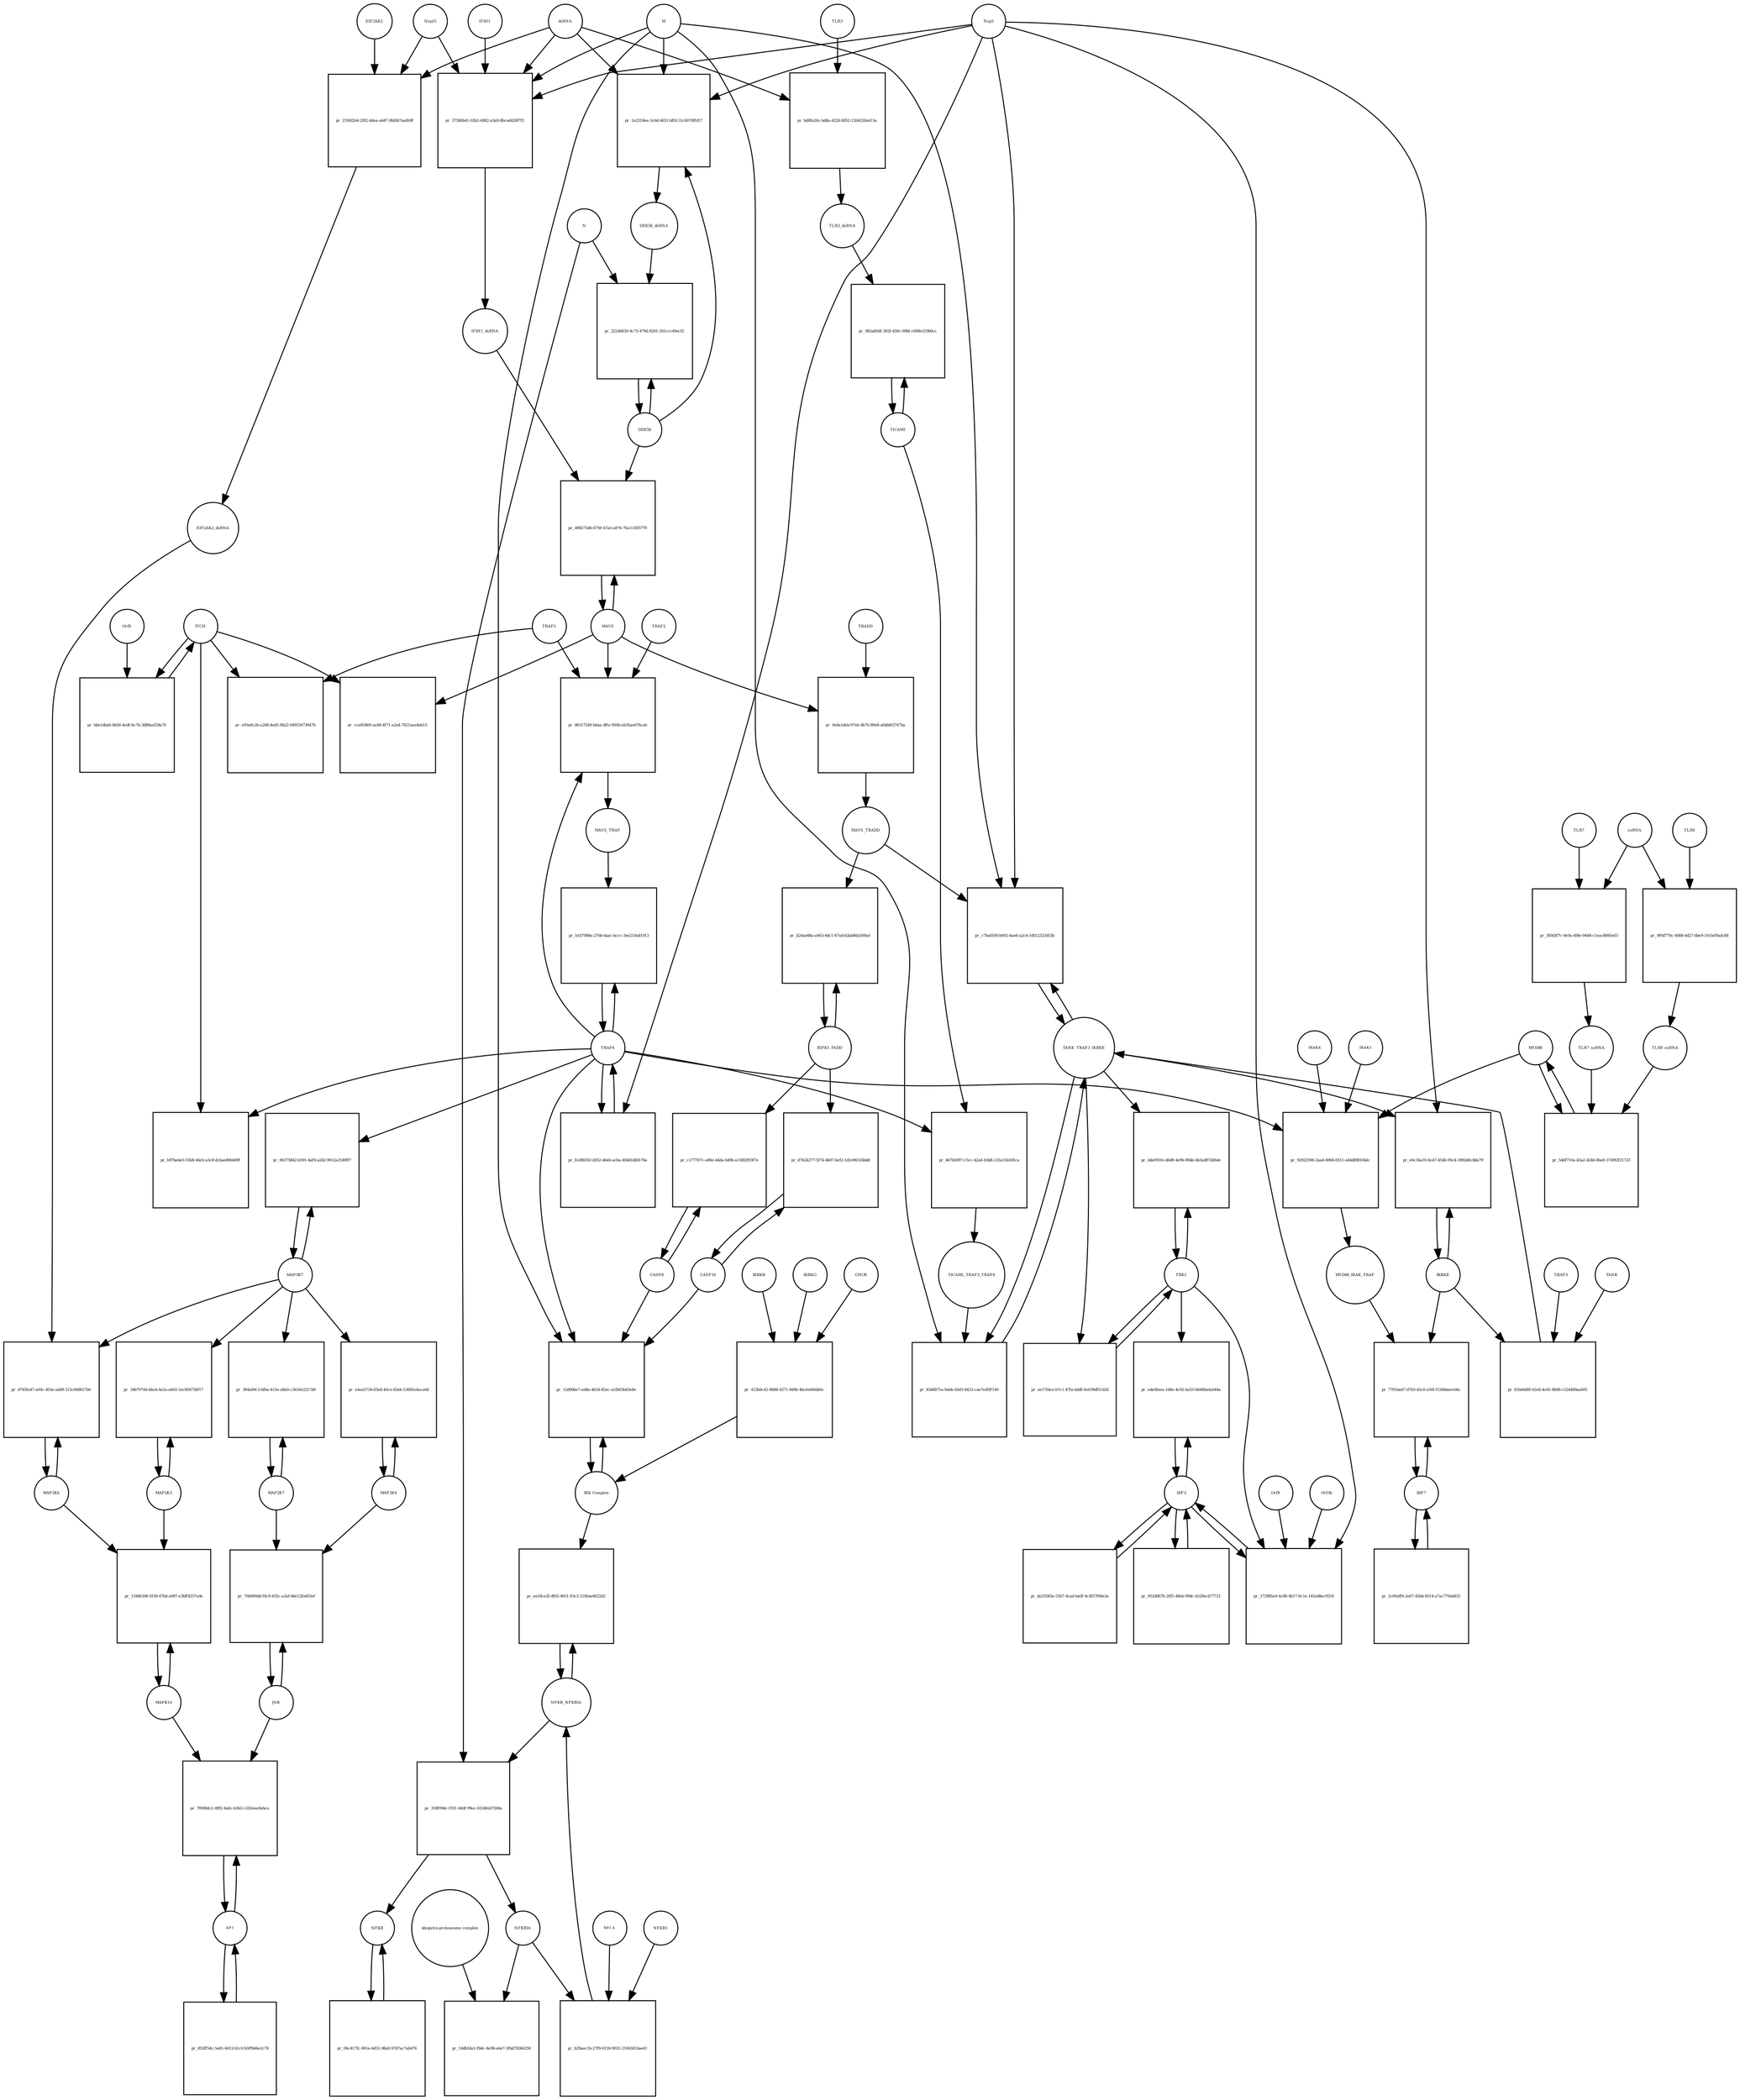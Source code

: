 strict digraph  {
dsRNA [annotation="", bipartite=0, cls="nucleic acid feature", fontsize=4, label=dsRNA, shape=circle];
"pr_1e2318ee-3c6d-4631-bffd-31c6070ffd17" [annotation="", bipartite=1, cls=process, fontsize=4, label="pr_1e2318ee-3c6d-4631-bffd-31c6070ffd17", shape=square];
DDX58_dsRNA [annotation="", bipartite=0, cls=complex, fontsize=4, label=DDX58_dsRNA, shape=circle];
M [annotation=urn_miriam_ncbiprotein_1796318601, bipartite=0, cls=macromolecule, fontsize=4, label=M, shape=circle];
Nsp3 [annotation=urn_miriam_ncbiprotein_1802476807, bipartite=0, cls=macromolecule, fontsize=4, label=Nsp3, shape=circle];
DDX58 [annotation=urn_miriam_hgnc_19102, bipartite=0, cls=macromolecule, fontsize=4, label=DDX58, shape=circle];
"pr_37380b41-03b2-4982-a3a9-8bcad428f7f2" [annotation="", bipartite=1, cls=process, fontsize=4, label="pr_37380b41-03b2-4982-a3a9-8bcad428f7f2", shape=square];
IFIH1_dsRNA [annotation="", bipartite=0, cls=complex, fontsize=4, label=IFIH1_dsRNA, shape=circle];
Nsp15 [annotation=urn_miriam_ncbiprotein_1802476818, bipartite=0, cls=macromolecule, fontsize=4, label=Nsp15, shape=circle];
IFIH1 [annotation=urn_miriam_hgnc_18873, bipartite=0, cls=macromolecule, fontsize=4, label=IFIH1, shape=circle];
"pr_22246630-4c73-479d-8241-201ccc49ecf2" [annotation="", bipartite=1, cls=process, fontsize=4, label="pr_22246630-4c73-479d-8241-201ccc49ecf2", shape=square];
N [annotation=urn_miriam_ncbiprotein_1798174255, bipartite=0, cls=macromolecule, fontsize=4, label=N, shape=circle];
MAVS [annotation=urn_miriam_hgnc_29233, bipartite=0, cls="macromolecule multimer", fontsize=4, label=MAVS, shape=circle];
"pr_498273d6-6759-47a5-a874-7fac135f5770" [annotation="", bipartite=1, cls=process, fontsize=4, label="pr_498273d6-6759-47a5-a874-7fac135f5770", shape=square];
NFKB [annotation="", bipartite=0, cls=complex, fontsize=4, label=NFKB, shape=circle];
"pr_06c417fc-901e-4d51-98a0-97d7ac7ab476" [annotation="", bipartite=1, cls=process, fontsize=4, label="pr_06c417fc-901e-4d51-98a0-97d7ac7ab476", shape=square];
NFKBIA [annotation=urn_miriam_hgnc_7797, bipartite=0, cls=macromolecule, fontsize=4, label=NFKBIA, shape=circle];
"pr_14db54a1-fb6c-4e98-a6e7-3fbd78266259" [annotation="", bipartite=1, cls=process, fontsize=4, label="pr_14db54a1-fb6c-4e98-a6e7-3fbd78266259", shape=square];
"ubiquitin-proteasome complex" [annotation="", bipartite=0, cls=complex, fontsize=4, label="ubiquitin-proteasome complex", shape=circle];
IRF3 [annotation=urn_miriam_hgnc_6118, bipartite=0, cls="macromolecule multimer", fontsize=4, label=IRF3, shape=circle];
"pr_ede0faea-1d6e-4c92-ba53-b6480ada044a" [annotation="", bipartite=1, cls=process, fontsize=4, label="pr_ede0faea-1d6e-4c92-ba53-b6480ada044a", shape=square];
TBK1 [annotation="", bipartite=0, cls=macromolecule, fontsize=4, label=TBK1, shape=circle];
"pr_de33583e-55b7-4cad-ba0f-4c4f57f68e2a" [annotation="", bipartite=1, cls=process, fontsize=4, label="pr_de33583e-55b7-4cad-ba0f-4c4f57f68e2a", shape=square];
"pr_172985e9-6c88-4b17-8c1e-145a48ec9554" [annotation="", bipartite=1, cls=process, fontsize=4, label="pr_172985e9-6c88-4b17-8c1e-145a48ec9554", shape=square];
Orf3b [annotation=urn_miriam_uniprot_P59633, bipartite=0, cls=macromolecule, fontsize=4, label=Orf3b, shape=circle];
Orf8 [annotation=urn_miriam_ncbiprotein_1796318604, bipartite=0, cls=macromolecule, fontsize=4, label=Orf8, shape=circle];
IRF7 [annotation=urn_miriam_hgnc_6122, bipartite=0, cls="macromolecule multimer", fontsize=4, label=IRF7, shape=circle];
"pr_7791bed7-d763-45c0-a56f-f126bbeecb6c" [annotation="", bipartite=1, cls=process, fontsize=4, label="pr_7791bed7-d763-45c0-a56f-f126bbeecb6c", shape=square];
IKBKE [annotation=urn_miriam_hgnc_14552, bipartite=0, cls=macromolecule, fontsize=4, label=IKBKE, shape=circle];
MYD88_IRAK_TRAF [annotation="", bipartite=0, cls=complex, fontsize=4, label=MYD88_IRAK_TRAF, shape=circle];
"pr_952d0b7b-26f5-48eb-99dc-b528ecb77721" [annotation="", bipartite=1, cls=process, fontsize=4, label="pr_952d0b7b-26f5-48eb-99dc-b528ecb77721", shape=square];
"pr_2c00aff6-2e07-45bb-8514-a7ac779eb831" [annotation="", bipartite=1, cls=process, fontsize=4, label="pr_2c00aff6-2e07-45bb-8514-a7ac779eb831", shape=square];
TRAF6 [annotation=urn_miriam_hgnc_12036, bipartite=0, cls=macromolecule, fontsize=4, label=TRAF6, shape=circle];
"pr_b1d7989a-276b-4aac-bccc-3ee210a81913" [annotation="", bipartite=1, cls=process, fontsize=4, label="pr_b1d7989a-276b-4aac-bccc-3ee210a81913", shape=square];
MAVS_TRAF [annotation="", bipartite=0, cls=complex, fontsize=4, label=MAVS_TRAF, shape=circle];
"pr_cce85469-ae48-4f71-a2a4-7621aea4eb15" [annotation="", bipartite=1, cls=process, fontsize=4, label="pr_cce85469-ae48-4f71-a2a4-7621aea4eb15", shape=square];
ITCH [annotation="", bipartite=0, cls=macromolecule, fontsize=4, label=ITCH, shape=circle];
TRAF5 [annotation=urn_miriam_hgnc_12035, bipartite=0, cls=macromolecule, fontsize=4, label=TRAF5, shape=circle];
"pr_e93a9c2b-a248-4ed5-8b22-04953673947b" [annotation="", bipartite=1, cls=process, fontsize=4, label="pr_e93a9c2b-a248-4ed5-8b22-04953673947b", shape=square];
"pr_b97bede5-55b8-46e5-a3c8-dcbae80b409f" [annotation="", bipartite=1, cls=process, fontsize=4, label="pr_b97bede5-55b8-46e5-a3c8-dcbae80b409f", shape=square];
TICAM1 [annotation=urn_miriam_hgnc_18348, bipartite=0, cls=macromolecule, fontsize=4, label=TICAM1, shape=circle];
"pr_982a85df-392f-459c-99bf-c698e319b9cc" [annotation="", bipartite=1, cls=process, fontsize=4, label="pr_982a85df-392f-459c-99bf-c698e319b9cc", shape=square];
TLR3_dsRNA [annotation="", bipartite=0, cls=complex, fontsize=4, label=TLR3_dsRNA, shape=circle];
TLR3 [annotation=urn_miriam_hgnc_11849, bipartite=0, cls="macromolecule multimer", fontsize=4, label=TLR3, shape=circle];
"pr_bd8fa26c-bd8a-4220-8052-1264250a415e" [annotation="", bipartite=1, cls=process, fontsize=4, label="pr_bd8fa26c-bd8a-4220-8052-1264250a415e", shape=square];
"pr_467b5097-c5cc-42a4-b5b8-c25a15b505ca" [annotation="", bipartite=1, cls=process, fontsize=4, label="pr_467b5097-c5cc-42a4-b5b8-c25a15b505ca", shape=square];
TICAM1_TRAF3_TRAF6 [annotation="", bipartite=0, cls=complex, fontsize=4, label=TICAM1_TRAF3_TRAF6, shape=circle];
TANK_TRAF3_IKBKE [annotation="", bipartite=0, cls=complex, fontsize=4, label=TANK_TRAF3_IKBKE, shape=circle];
"pr_83d8871a-9abb-45d3-8423-cae7ed5ff149" [annotation="", bipartite=1, cls=process, fontsize=4, label="pr_83d8871a-9abb-45d3-8423-cae7ed5ff149", shape=square];
"pr_dde091fe-d6d9-4e96-984b-4b3ad97d26de" [annotation="", bipartite=1, cls=process, fontsize=4, label="pr_dde091fe-d6d9-4e96-984b-4b3ad97d26de", shape=square];
"pr_e6c34a35-6cd7-454b-95c4-3992d6c8da79" [annotation="", bipartite=1, cls=process, fontsize=4, label="pr_e6c34a35-6cd7-454b-95c4-3992d6c8da79", shape=square];
MYD88 [annotation="", bipartite=0, cls=macromolecule, fontsize=4, label=MYD88, shape=circle];
"pr_92922596-2aad-4966-8311-a44df88104dc" [annotation="", bipartite=1, cls=process, fontsize=4, label="pr_92922596-2aad-4966-8311-a44df88104dc", shape=square];
IRAK1 [annotation=urn_miriam_hgnc_6112, bipartite=0, cls=macromolecule, fontsize=4, label=IRAK1, shape=circle];
IRAK4 [annotation=urn_miriam_hgnc_17967, bipartite=0, cls=macromolecule, fontsize=4, label=IRAK4, shape=circle];
TLR7 [annotation=urn_miriam_hgnc_15631, bipartite=0, cls=macromolecule, fontsize=4, label=TLR7, shape=circle];
"pr_5f0d3f7c-9e9a-49fe-9448-c1eac8085e03" [annotation="", bipartite=1, cls=process, fontsize=4, label="pr_5f0d3f7c-9e9a-49fe-9448-c1eac8085e03", shape=square];
TLR7_ssRNA [annotation="", bipartite=0, cls=complex, fontsize=4, label=TLR7_ssRNA, shape=circle];
ssRNA [annotation="", bipartite=0, cls="nucleic acid feature", fontsize=4, label=ssRNA, shape=circle];
TLR8 [annotation=urn_miriam_hgnc_15632, bipartite=0, cls=macromolecule, fontsize=4, label=TLR8, shape=circle];
"pr_9f0d770c-4088-4d27-8be9-1fe3ef9adc88" [annotation="", bipartite=1, cls=process, fontsize=4, label="pr_9f0d770c-4088-4d27-8be9-1fe3ef9adc88", shape=square];
TLR8_ssRNA [annotation="", bipartite=0, cls=complex, fontsize=4, label=TLR8_ssRNA, shape=circle];
"pr_54df710a-43a2-4246-8ba9-3749f2f21723" [annotation="", bipartite=1, cls=process, fontsize=4, label="pr_54df710a-43a2-4246-8ba9-3749f2f21723", shape=square];
MAP3K7 [annotation="", bipartite=0, cls=macromolecule, fontsize=4, label=MAP3K7, shape=circle];
"pr_06375842-b591-4af9-a242-9912a2549ff7" [annotation="", bipartite=1, cls=process, fontsize=4, label="pr_06375842-b591-4af9-a242-9912a2549ff7", shape=square];
TRAF2 [annotation=urn_miriam_hgnc_12032, bipartite=0, cls=macromolecule, fontsize=4, label=TRAF2, shape=circle];
"pr_86317549-b6aa-4ffa-950b-eb35ae676ca6" [annotation="", bipartite=1, cls=process, fontsize=4, label="pr_86317549-b6aa-4ffa-950b-eb35ae676ca6", shape=square];
"pr_bbe1dba6-bb56-4edf-bc7b-3d88aef28a76" [annotation="", bipartite=1, cls=process, fontsize=4, label="pr_bbe1dba6-bb56-4edf-bc7b-3d88aef28a76", shape=square];
Orf9 [annotation=urn_miriam_uniprot_P59636, bipartite=0, cls=macromolecule, fontsize=4, label=Orf9, shape=circle];
"pr_0e4a1deb-97eb-4b76-89e8-afddd03747ba" [annotation="", bipartite=1, cls=process, fontsize=4, label="pr_0e4a1deb-97eb-4b76-89e8-afddd03747ba", shape=square];
MAVS_TRADD [annotation="", bipartite=0, cls=complex, fontsize=4, label=MAVS_TRADD, shape=circle];
TRADD [annotation=urn_miriam_hgnc_12030, bipartite=0, cls=macromolecule, fontsize=4, label=TRADD, shape=circle];
"pr_fe286592-d352-46eb-acba-404d1dfd176a" [annotation="", bipartite=1, cls=process, fontsize=4, label="pr_fe286592-d352-46eb-acba-404d1dfd176a", shape=square];
AP1 [annotation="", bipartite=0, cls=complex, fontsize=4, label=AP1, shape=circle];
"pr_7f608dc2-49f2-4a6c-b3b2-c242eea9ebca" [annotation="", bipartite=1, cls=process, fontsize=4, label="pr_7f608dc2-49f2-4a6c-b3b2-c242eea9ebca", shape=square];
MAPK14 [annotation="", bipartite=0, cls=macromolecule, fontsize=4, label=MAPK14, shape=circle];
JNK [annotation="", bipartite=0, cls=complex, fontsize=4, label=JNK, shape=circle];
"pr_76b990dd-f4c9-435c-a3af-b6e12fa603ef" [annotation="", bipartite=1, cls=process, fontsize=4, label="pr_76b990dd-f4c9-435c-a3af-b6e12fa603ef", shape=square];
MAP2K7 [annotation="", bipartite=0, cls=macromolecule, fontsize=4, label=MAP2K7, shape=circle];
MAP2K4 [annotation="", bipartite=0, cls=macromolecule, fontsize=4, label=MAP2K4, shape=circle];
"pr_e4ea5734-65e8-40ce-83eb-53681e4aca0d" [annotation="", bipartite=1, cls=process, fontsize=4, label="pr_e4ea5734-65e8-40ce-83eb-53681e4aca0d", shape=square];
"pr_394a69c3-bfba-415e-a8e0-c3616e2217d0" [annotation="", bipartite=1, cls=process, fontsize=4, label="pr_394a69c3-bfba-415e-a8e0-c3616e2217d0", shape=square];
MAP2K3 [annotation="", bipartite=0, cls=macromolecule, fontsize=4, label=MAP2K3, shape=circle];
"pr_34b79744-bbcb-4e2a-ab02-2ec856736f17" [annotation="", bipartite=1, cls=process, fontsize=4, label="pr_34b79744-bbcb-4e2a-ab02-2ec856736f17", shape=square];
MAP2K6 [annotation="", bipartite=0, cls=macromolecule, fontsize=4, label=MAP2K6, shape=circle];
"pr_d745fa47-a69c-403e-add9-515c668017b0" [annotation="", bipartite=1, cls=process, fontsize=4, label="pr_d745fa47-a69c-403e-add9-515c668017b0", shape=square];
EIF2AK2_dsRNA [annotation="", bipartite=0, cls=complex, fontsize=4, label=EIF2AK2_dsRNA, shape=circle];
"pr_219fd264-2f82-4dea-a647-9bfdb7aa6b9f" [annotation="", bipartite=1, cls=process, fontsize=4, label="pr_219fd264-2f82-4dea-a647-9bfdb7aa6b9f", shape=square];
EIF2AK2 [annotation=urn_miriam_hgnc_9437, bipartite=0, cls=macromolecule, fontsize=4, label=EIF2AK2, shape=circle];
RIPK1_FADD [annotation="", bipartite=0, cls=complex, fontsize=4, label=RIPK1_FADD, shape=circle];
"pr_b24ae68a-a063-4dc1-87ad-b3ab80a509ad" [annotation="", bipartite=1, cls=process, fontsize=4, label="pr_b24ae68a-a063-4dc1-87ad-b3ab80a509ad", shape=square];
CASP8 [annotation="", bipartite=0, cls=macromolecule, fontsize=4, label=CASP8, shape=circle];
"pr_c177767c-a80e-44da-b49b-a15f82f93f7e" [annotation="", bipartite=1, cls=process, fontsize=4, label="pr_c177767c-a80e-44da-b49b-a15f82f93f7e", shape=square];
CASP10 [annotation="", bipartite=0, cls=macromolecule, fontsize=4, label=CASP10, shape=circle];
"pr_d7624277-5f74-4b07-bcf2-1d1e96324bd8" [annotation="", bipartite=1, cls=process, fontsize=4, label="pr_d7624277-5f74-4b07-bcf2-1d1e96324bd8", shape=square];
NFKB_NFKBIA [annotation="", bipartite=0, cls=complex, fontsize=4, label=NFKB_NFKBIA, shape=circle];
"pr_ea18ce2f-df63-4651-93c3-2180ae8022d2" [annotation="", bipartite=1, cls=process, fontsize=4, label="pr_ea18ce2f-df63-4651-93c3-2180ae8022d2", shape=square];
"IKK Complex" [annotation="", bipartite=0, cls=complex, fontsize=4, label="IKK Complex", shape=circle];
"pr_358f09dc-f351-44df-99ec-6234feb7268a" [annotation="", bipartite=1, cls=process, fontsize=4, label="pr_358f09dc-f351-44df-99ec-6234feb7268a", shape=square];
"pr_855ff54c-5e81-4412-b1c0-b5ffb66e2c74" [annotation="", bipartite=1, cls=process, fontsize=4, label="pr_855ff54c-5e81-4412-b1c0-b5ffb66e2c74", shape=square];
"pr_12d90be7-ed8a-4634-82ec-a1fb03b43e8e" [annotation="", bipartite=1, cls=process, fontsize=4, label="pr_12d90be7-ed8a-4634-82ec-a1fb03b43e8e", shape=square];
"pr_b29aec1b-27f9-4159-9031-21063453ae61" [annotation="", bipartite=1, cls=process, fontsize=4, label="pr_b29aec1b-27f9-4159-9031-21063453ae61", shape=square];
RELA [annotation="", bipartite=0, cls=macromolecule, fontsize=4, label=RELA, shape=circle];
NFKB1 [annotation="", bipartite=0, cls=macromolecule, fontsize=4, label=NFKB1, shape=circle];
IKBKG [annotation="", bipartite=0, cls=macromolecule, fontsize=4, label=IKBKG, shape=circle];
"pr_413b9c42-8888-4271-9d9b-4bcfed40db0c" [annotation="", bipartite=1, cls=process, fontsize=4, label="pr_413b9c42-8888-4271-9d9b-4bcfed40db0c", shape=square];
CHUK [annotation="", bipartite=0, cls=macromolecule, fontsize=4, label=CHUK, shape=circle];
IKBKB [annotation="", bipartite=0, cls=macromolecule, fontsize=4, label=IKBKB, shape=circle];
"pr_c7ba05f8-b092-4ae8-a2c4-1d012323d53b" [annotation="", bipartite=1, cls=process, fontsize=4, label="pr_c7ba05f8-b092-4ae8-a2c4-1d012323d53b", shape=square];
"pr_ae17fdce-b7c1-47fa-bddf-6e639df51d2d" [annotation="", bipartite=1, cls=process, fontsize=4, label="pr_ae17fdce-b7c1-47fa-bddf-6e639df51d2d", shape=square];
"pr_118d6306-81f8-47bd-a987-e3bff4257ede" [annotation="", bipartite=1, cls=process, fontsize=4, label="pr_118d6306-81f8-47bd-a987-e3bff4257ede", shape=square];
TRAF3 [annotation="", bipartite=0, cls=macromolecule, fontsize=4, label=TRAF3, shape=circle];
"pr_81b64d8f-62e8-4c65-8b98-c524480aa605" [annotation="", bipartite=1, cls=process, fontsize=4, label="pr_81b64d8f-62e8-4c65-8b98-c524480aa605", shape=square];
TANK [annotation="", bipartite=0, cls=macromolecule, fontsize=4, label=TANK, shape=circle];
dsRNA -> "pr_1e2318ee-3c6d-4631-bffd-31c6070ffd17"  [annotation="", interaction_type=consumption];
dsRNA -> "pr_37380b41-03b2-4982-a3a9-8bcad428f7f2"  [annotation="", interaction_type=consumption];
dsRNA -> "pr_bd8fa26c-bd8a-4220-8052-1264250a415e"  [annotation="", interaction_type=consumption];
dsRNA -> "pr_219fd264-2f82-4dea-a647-9bfdb7aa6b9f"  [annotation="", interaction_type=consumption];
"pr_1e2318ee-3c6d-4631-bffd-31c6070ffd17" -> DDX58_dsRNA  [annotation="", interaction_type=production];
DDX58_dsRNA -> "pr_22246630-4c73-479d-8241-201ccc49ecf2"  [annotation="urn_miriam_pubmed_25581309|urn_miriam_pubmed_28148787|urn_miriam_taxonomy_694009", interaction_type=catalysis];
M -> "pr_1e2318ee-3c6d-4631-bffd-31c6070ffd17"  [annotation="urn_miriam_pubmed_20303872|urn_miriam_pubmed_19380580|urn_miriam_pubmed_31226023|urn_miriam_taxonomy_694009", interaction_type=inhibition];
M -> "pr_37380b41-03b2-4982-a3a9-8bcad428f7f2"  [annotation="urn_miriam_pubmed_28484023|urn_miriam_pubmed_19380580|urn_miriam_pubmed_31226023|urn_miriam_taxonomy_694009", interaction_type=inhibition];
M -> "pr_83d8871a-9abb-45d3-8423-cae7ed5ff149"  [annotation="urn_miriam_pubmed_19380580|urn_miriam_pubmed_19366914|urn_miriam_taxonomy_694009", interaction_type=inhibition];
M -> "pr_12d90be7-ed8a-4634-82ec-a1fb03b43e8e"  [annotation="urn_miriam_pubmed_19366914|urn_miriam_pubmed_20303872|urn_miriam_pubmed_17705188|urn_miriam_pubmed_694009", interaction_type=inhibition];
M -> "pr_c7ba05f8-b092-4ae8-a2c4-1d012323d53b"  [annotation="urn_miriam_pubmed_19366914|urn_miriam_pubmed_27164085|urn_miriam_pubmed_19380580|urn_miriam_taxonomy_694009", interaction_type=inhibition];
Nsp3 -> "pr_1e2318ee-3c6d-4631-bffd-31c6070ffd17"  [annotation="urn_miriam_pubmed_20303872|urn_miriam_pubmed_19380580|urn_miriam_pubmed_31226023|urn_miriam_taxonomy_694009", interaction_type=inhibition];
Nsp3 -> "pr_37380b41-03b2-4982-a3a9-8bcad428f7f2"  [annotation="urn_miriam_pubmed_28484023|urn_miriam_pubmed_19380580|urn_miriam_pubmed_31226023|urn_miriam_taxonomy_694009", interaction_type=inhibition];
Nsp3 -> "pr_172985e9-6c88-4b17-8c1e-145a48ec9554"  [annotation="urn_miriam_pubmed_17761676|urn_miriam_pubmed_31226023|urn_miriam_taxonomy_694009", interaction_type=inhibition];
Nsp3 -> "pr_e6c34a35-6cd7-454b-95c4-3992d6c8da79"  [annotation="urn_miriam_pubmed_20303872|urn_miriam_pubmed_31226023|urn_miriam_taxonomy_694009", interaction_type=inhibition];
Nsp3 -> "pr_fe286592-d352-46eb-acba-404d1dfd176a"  [annotation="urn_miriam_pubmed_27164085|urn_miriam_taxonomy_694009", interaction_type=catalysis];
Nsp3 -> "pr_c7ba05f8-b092-4ae8-a2c4-1d012323d53b"  [annotation="urn_miriam_pubmed_19366914|urn_miriam_pubmed_27164085|urn_miriam_pubmed_19380580|urn_miriam_taxonomy_694009", interaction_type=inhibition];
DDX58 -> "pr_1e2318ee-3c6d-4631-bffd-31c6070ffd17"  [annotation="", interaction_type=consumption];
DDX58 -> "pr_22246630-4c73-479d-8241-201ccc49ecf2"  [annotation="", interaction_type=consumption];
DDX58 -> "pr_498273d6-6759-47a5-a874-7fac135f5770"  [annotation=urn_miriam_pubmed_25581309, interaction_type=catalysis];
"pr_37380b41-03b2-4982-a3a9-8bcad428f7f2" -> IFIH1_dsRNA  [annotation="", interaction_type=production];
IFIH1_dsRNA -> "pr_498273d6-6759-47a5-a874-7fac135f5770"  [annotation=urn_miriam_pubmed_25581309, interaction_type=catalysis];
Nsp15 -> "pr_37380b41-03b2-4982-a3a9-8bcad428f7f2"  [annotation="urn_miriam_pubmed_28484023|urn_miriam_pubmed_19380580|urn_miriam_pubmed_31226023|urn_miriam_taxonomy_694009", interaction_type=inhibition];
Nsp15 -> "pr_219fd264-2f82-4dea-a647-9bfdb7aa6b9f"  [annotation="urn_miriam_pubmed_28484023|urn_miriam_pubmed_19366914|urn_miriam_taxonomy_694009", interaction_type=inhibition];
IFIH1 -> "pr_37380b41-03b2-4982-a3a9-8bcad428f7f2"  [annotation="", interaction_type=consumption];
"pr_22246630-4c73-479d-8241-201ccc49ecf2" -> DDX58  [annotation="", interaction_type=production];
N -> "pr_22246630-4c73-479d-8241-201ccc49ecf2"  [annotation="urn_miriam_pubmed_25581309|urn_miriam_pubmed_28148787|urn_miriam_taxonomy_694009", interaction_type=inhibition];
N -> "pr_358f09dc-f351-44df-99ec-6234feb7268a"  [annotation="urn_miriam_pubmed_16143815|urn_miriam_taxonomy_694009", interaction_type=stimulation];
MAVS -> "pr_498273d6-6759-47a5-a874-7fac135f5770"  [annotation="", interaction_type=consumption];
MAVS -> "pr_cce85469-ae48-4f71-a2a4-7621aea4eb15"  [annotation="", interaction_type=consumption];
MAVS -> "pr_86317549-b6aa-4ffa-950b-eb35ae676ca6"  [annotation="", interaction_type=consumption];
MAVS -> "pr_0e4a1deb-97eb-4b76-89e8-afddd03747ba"  [annotation="", interaction_type=consumption];
"pr_498273d6-6759-47a5-a874-7fac135f5770" -> MAVS  [annotation="", interaction_type=production];
NFKB -> "pr_06c417fc-901e-4d51-98a0-97d7ac7ab476"  [annotation="", interaction_type=consumption];
"pr_06c417fc-901e-4d51-98a0-97d7ac7ab476" -> NFKB  [annotation="", interaction_type=production];
NFKBIA -> "pr_14db54a1-fb6c-4e98-a6e7-3fbd78266259"  [annotation="", interaction_type=consumption];
NFKBIA -> "pr_b29aec1b-27f9-4159-9031-21063453ae61"  [annotation="", interaction_type=consumption];
"ubiquitin-proteasome complex" -> "pr_14db54a1-fb6c-4e98-a6e7-3fbd78266259"  [annotation=urn_miriam_pubmed_20303872, interaction_type=catalysis];
IRF3 -> "pr_ede0faea-1d6e-4c92-ba53-b6480ada044a"  [annotation="", interaction_type=consumption];
IRF3 -> "pr_de33583e-55b7-4cad-ba0f-4c4f57f68e2a"  [annotation="", interaction_type=consumption];
IRF3 -> "pr_172985e9-6c88-4b17-8c1e-145a48ec9554"  [annotation="", interaction_type=consumption];
IRF3 -> "pr_952d0b7b-26f5-48eb-99dc-b528ecb77721"  [annotation="", interaction_type=consumption];
"pr_ede0faea-1d6e-4c92-ba53-b6480ada044a" -> IRF3  [annotation="", interaction_type=production];
TBK1 -> "pr_ede0faea-1d6e-4c92-ba53-b6480ada044a"  [annotation=urn_miriam_pubmed_25581309, interaction_type=catalysis];
TBK1 -> "pr_172985e9-6c88-4b17-8c1e-145a48ec9554"  [annotation="urn_miriam_pubmed_17761676|urn_miriam_pubmed_31226023|urn_miriam_taxonomy_694009", interaction_type=catalysis];
TBK1 -> "pr_dde091fe-d6d9-4e96-984b-4b3ad97d26de"  [annotation="", interaction_type=consumption];
TBK1 -> "pr_ae17fdce-b7c1-47fa-bddf-6e639df51d2d"  [annotation="", interaction_type=consumption];
"pr_de33583e-55b7-4cad-ba0f-4c4f57f68e2a" -> IRF3  [annotation="", interaction_type=production];
"pr_172985e9-6c88-4b17-8c1e-145a48ec9554" -> IRF3  [annotation="", interaction_type=production];
Orf3b -> "pr_172985e9-6c88-4b17-8c1e-145a48ec9554"  [annotation="urn_miriam_pubmed_17761676|urn_miriam_pubmed_31226023|urn_miriam_taxonomy_694009", interaction_type=inhibition];
Orf8 -> "pr_172985e9-6c88-4b17-8c1e-145a48ec9554"  [annotation="urn_miriam_pubmed_17761676|urn_miriam_pubmed_31226023|urn_miriam_taxonomy_694009", interaction_type=inhibition];
IRF7 -> "pr_7791bed7-d763-45c0-a56f-f126bbeecb6c"  [annotation="", interaction_type=consumption];
IRF7 -> "pr_2c00aff6-2e07-45bb-8514-a7ac779eb831"  [annotation="", interaction_type=consumption];
"pr_7791bed7-d763-45c0-a56f-f126bbeecb6c" -> IRF7  [annotation="", interaction_type=production];
IKBKE -> "pr_7791bed7-d763-45c0-a56f-f126bbeecb6c"  [annotation=urn_miriam_pubmed_20303872, interaction_type=catalysis];
IKBKE -> "pr_e6c34a35-6cd7-454b-95c4-3992d6c8da79"  [annotation="", interaction_type=consumption];
IKBKE -> "pr_81b64d8f-62e8-4c65-8b98-c524480aa605"  [annotation="", interaction_type=consumption];
MYD88_IRAK_TRAF -> "pr_7791bed7-d763-45c0-a56f-f126bbeecb6c"  [annotation=urn_miriam_pubmed_20303872, interaction_type=catalysis];
"pr_952d0b7b-26f5-48eb-99dc-b528ecb77721" -> IRF3  [annotation="", interaction_type=production];
"pr_2c00aff6-2e07-45bb-8514-a7ac779eb831" -> IRF7  [annotation="", interaction_type=production];
TRAF6 -> "pr_b1d7989a-276b-4aac-bccc-3ee210a81913"  [annotation="", interaction_type=consumption];
TRAF6 -> "pr_b97bede5-55b8-46e5-a3c8-dcbae80b409f"  [annotation="", interaction_type=consumption];
TRAF6 -> "pr_467b5097-c5cc-42a4-b5b8-c25a15b505ca"  [annotation="", interaction_type=consumption];
TRAF6 -> "pr_92922596-2aad-4966-8311-a44df88104dc"  [annotation="", interaction_type=consumption];
TRAF6 -> "pr_06375842-b591-4af9-a242-9912a2549ff7"  [annotation=urn_miriam_pubmed_19366914, interaction_type=stimulation];
TRAF6 -> "pr_86317549-b6aa-4ffa-950b-eb35ae676ca6"  [annotation="", interaction_type=consumption];
TRAF6 -> "pr_fe286592-d352-46eb-acba-404d1dfd176a"  [annotation="", interaction_type=consumption];
TRAF6 -> "pr_12d90be7-ed8a-4634-82ec-a1fb03b43e8e"  [annotation="urn_miriam_pubmed_19366914|urn_miriam_pubmed_20303872|urn_miriam_pubmed_17705188|urn_miriam_pubmed_694009", interaction_type=stimulation];
"pr_b1d7989a-276b-4aac-bccc-3ee210a81913" -> TRAF6  [annotation="", interaction_type=production];
MAVS_TRAF -> "pr_b1d7989a-276b-4aac-bccc-3ee210a81913"  [annotation=urn_miriam_pubmed_19366914, interaction_type=catalysis];
ITCH -> "pr_cce85469-ae48-4f71-a2a4-7621aea4eb15"  [annotation=urn_miriam_pubmed_25135833, interaction_type=catalysis];
ITCH -> "pr_e93a9c2b-a248-4ed5-8b22-04953673947b"  [annotation=urn_miriam_pubmed_25135833, interaction_type=catalysis];
ITCH -> "pr_b97bede5-55b8-46e5-a3c8-dcbae80b409f"  [annotation=urn_miriam_pubmed_25135833, interaction_type=catalysis];
ITCH -> "pr_bbe1dba6-bb56-4edf-bc7b-3d88aef28a76"  [annotation="", interaction_type=consumption];
TRAF5 -> "pr_e93a9c2b-a248-4ed5-8b22-04953673947b"  [annotation="", interaction_type=consumption];
TRAF5 -> "pr_86317549-b6aa-4ffa-950b-eb35ae676ca6"  [annotation="", interaction_type=consumption];
TICAM1 -> "pr_982a85df-392f-459c-99bf-c698e319b9cc"  [annotation="", interaction_type=consumption];
TICAM1 -> "pr_467b5097-c5cc-42a4-b5b8-c25a15b505ca"  [annotation="", interaction_type=consumption];
"pr_982a85df-392f-459c-99bf-c698e319b9cc" -> TICAM1  [annotation="", interaction_type=production];
TLR3_dsRNA -> "pr_982a85df-392f-459c-99bf-c698e319b9cc"  [annotation=urn_miriam_pubmed_20303872, interaction_type=stimulation];
TLR3 -> "pr_bd8fa26c-bd8a-4220-8052-1264250a415e"  [annotation="", interaction_type=consumption];
"pr_bd8fa26c-bd8a-4220-8052-1264250a415e" -> TLR3_dsRNA  [annotation="", interaction_type=production];
"pr_467b5097-c5cc-42a4-b5b8-c25a15b505ca" -> TICAM1_TRAF3_TRAF6  [annotation="", interaction_type=production];
TICAM1_TRAF3_TRAF6 -> "pr_83d8871a-9abb-45d3-8423-cae7ed5ff149"  [annotation="urn_miriam_pubmed_19380580|urn_miriam_pubmed_19366914|urn_miriam_taxonomy_694009", interaction_type=stimulation];
TANK_TRAF3_IKBKE -> "pr_83d8871a-9abb-45d3-8423-cae7ed5ff149"  [annotation="", interaction_type=consumption];
TANK_TRAF3_IKBKE -> "pr_dde091fe-d6d9-4e96-984b-4b3ad97d26de"  [annotation=urn_miriam_pubmed_20303872, interaction_type=stimulation];
TANK_TRAF3_IKBKE -> "pr_e6c34a35-6cd7-454b-95c4-3992d6c8da79"  [annotation="urn_miriam_pubmed_20303872|urn_miriam_pubmed_31226023|urn_miriam_taxonomy_694009", interaction_type=stimulation];
TANK_TRAF3_IKBKE -> "pr_c7ba05f8-b092-4ae8-a2c4-1d012323d53b"  [annotation="", interaction_type=consumption];
TANK_TRAF3_IKBKE -> "pr_ae17fdce-b7c1-47fa-bddf-6e639df51d2d"  [annotation=urn_miriam_pubmed_19366914, interaction_type=stimulation];
"pr_83d8871a-9abb-45d3-8423-cae7ed5ff149" -> TANK_TRAF3_IKBKE  [annotation="", interaction_type=production];
"pr_dde091fe-d6d9-4e96-984b-4b3ad97d26de" -> TBK1  [annotation="", interaction_type=production];
"pr_e6c34a35-6cd7-454b-95c4-3992d6c8da79" -> IKBKE  [annotation="", interaction_type=production];
MYD88 -> "pr_92922596-2aad-4966-8311-a44df88104dc"  [annotation="", interaction_type=consumption];
MYD88 -> "pr_54df710a-43a2-4246-8ba9-3749f2f21723"  [annotation="", interaction_type=consumption];
"pr_92922596-2aad-4966-8311-a44df88104dc" -> MYD88_IRAK_TRAF  [annotation="", interaction_type=production];
IRAK1 -> "pr_92922596-2aad-4966-8311-a44df88104dc"  [annotation="", interaction_type=consumption];
IRAK4 -> "pr_92922596-2aad-4966-8311-a44df88104dc"  [annotation="", interaction_type=consumption];
TLR7 -> "pr_5f0d3f7c-9e9a-49fe-9448-c1eac8085e03"  [annotation="", interaction_type=consumption];
"pr_5f0d3f7c-9e9a-49fe-9448-c1eac8085e03" -> TLR7_ssRNA  [annotation="", interaction_type=production];
TLR7_ssRNA -> "pr_54df710a-43a2-4246-8ba9-3749f2f21723"  [annotation=urn_miriam_pubmed_19366914, interaction_type=stimulation];
ssRNA -> "pr_5f0d3f7c-9e9a-49fe-9448-c1eac8085e03"  [annotation="", interaction_type=consumption];
ssRNA -> "pr_9f0d770c-4088-4d27-8be9-1fe3ef9adc88"  [annotation="", interaction_type=consumption];
TLR8 -> "pr_9f0d770c-4088-4d27-8be9-1fe3ef9adc88"  [annotation="", interaction_type=consumption];
"pr_9f0d770c-4088-4d27-8be9-1fe3ef9adc88" -> TLR8_ssRNA  [annotation="", interaction_type=production];
TLR8_ssRNA -> "pr_54df710a-43a2-4246-8ba9-3749f2f21723"  [annotation=urn_miriam_pubmed_19366914, interaction_type=stimulation];
"pr_54df710a-43a2-4246-8ba9-3749f2f21723" -> MYD88  [annotation="", interaction_type=production];
MAP3K7 -> "pr_06375842-b591-4af9-a242-9912a2549ff7"  [annotation="", interaction_type=consumption];
MAP3K7 -> "pr_e4ea5734-65e8-40ce-83eb-53681e4aca0d"  [annotation=urn_miriam_pubmed_19366914, interaction_type=catalysis];
MAP3K7 -> "pr_394a69c3-bfba-415e-a8e0-c3616e2217d0"  [annotation=urn_miriam_pubmed_19366914, interaction_type=catalysis];
MAP3K7 -> "pr_34b79744-bbcb-4e2a-ab02-2ec856736f17"  [annotation=urn_miriam_pubmed_19366914, interaction_type=catalysis];
MAP3K7 -> "pr_d745fa47-a69c-403e-add9-515c668017b0"  [annotation=urn_miriam_pubmed_19366914, interaction_type=catalysis];
"pr_06375842-b591-4af9-a242-9912a2549ff7" -> MAP3K7  [annotation="", interaction_type=production];
TRAF2 -> "pr_86317549-b6aa-4ffa-950b-eb35ae676ca6"  [annotation="", interaction_type=consumption];
"pr_86317549-b6aa-4ffa-950b-eb35ae676ca6" -> MAVS_TRAF  [annotation="", interaction_type=production];
"pr_bbe1dba6-bb56-4edf-bc7b-3d88aef28a76" -> ITCH  [annotation="", interaction_type=production];
Orf9 -> "pr_bbe1dba6-bb56-4edf-bc7b-3d88aef28a76"  [annotation="urn_miriam_pubmed_25135833|urn_miriam_taxonomy_694009", interaction_type=stimulation];
"pr_0e4a1deb-97eb-4b76-89e8-afddd03747ba" -> MAVS_TRADD  [annotation="", interaction_type=production];
MAVS_TRADD -> "pr_b24ae68a-a063-4dc1-87ad-b3ab80a509ad"  [annotation=urn_miriam_pubmed_19366914, interaction_type=stimulation];
MAVS_TRADD -> "pr_c7ba05f8-b092-4ae8-a2c4-1d012323d53b"  [annotation="urn_miriam_pubmed_19366914|urn_miriam_pubmed_27164085|urn_miriam_pubmed_19380580|urn_miriam_taxonomy_694009", interaction_type=stimulation];
TRADD -> "pr_0e4a1deb-97eb-4b76-89e8-afddd03747ba"  [annotation="", interaction_type=consumption];
"pr_fe286592-d352-46eb-acba-404d1dfd176a" -> TRAF6  [annotation="", interaction_type=production];
AP1 -> "pr_7f608dc2-49f2-4a6c-b3b2-c242eea9ebca"  [annotation="", interaction_type=consumption];
AP1 -> "pr_855ff54c-5e81-4412-b1c0-b5ffb66e2c74"  [annotation="", interaction_type=consumption];
"pr_7f608dc2-49f2-4a6c-b3b2-c242eea9ebca" -> AP1  [annotation="", interaction_type=production];
MAPK14 -> "pr_7f608dc2-49f2-4a6c-b3b2-c242eea9ebca"  [annotation=urn_miriam_pubmed_19366914, interaction_type=stimulation];
MAPK14 -> "pr_118d6306-81f8-47bd-a987-e3bff4257ede"  [annotation="", interaction_type=consumption];
JNK -> "pr_7f608dc2-49f2-4a6c-b3b2-c242eea9ebca"  [annotation=urn_miriam_pubmed_19366914, interaction_type=stimulation];
JNK -> "pr_76b990dd-f4c9-435c-a3af-b6e12fa603ef"  [annotation="", interaction_type=consumption];
"pr_76b990dd-f4c9-435c-a3af-b6e12fa603ef" -> JNK  [annotation="", interaction_type=production];
MAP2K7 -> "pr_76b990dd-f4c9-435c-a3af-b6e12fa603ef"  [annotation=urn_miriam_pubmed_19366914, interaction_type=catalysis];
MAP2K7 -> "pr_394a69c3-bfba-415e-a8e0-c3616e2217d0"  [annotation="", interaction_type=consumption];
MAP2K4 -> "pr_76b990dd-f4c9-435c-a3af-b6e12fa603ef"  [annotation=urn_miriam_pubmed_19366914, interaction_type=catalysis];
MAP2K4 -> "pr_e4ea5734-65e8-40ce-83eb-53681e4aca0d"  [annotation="", interaction_type=consumption];
"pr_e4ea5734-65e8-40ce-83eb-53681e4aca0d" -> MAP2K4  [annotation="", interaction_type=production];
"pr_394a69c3-bfba-415e-a8e0-c3616e2217d0" -> MAP2K7  [annotation="", interaction_type=production];
MAP2K3 -> "pr_34b79744-bbcb-4e2a-ab02-2ec856736f17"  [annotation="", interaction_type=consumption];
MAP2K3 -> "pr_118d6306-81f8-47bd-a987-e3bff4257ede"  [annotation=urn_miriam_pubmed_19366914, interaction_type=catalysis];
"pr_34b79744-bbcb-4e2a-ab02-2ec856736f17" -> MAP2K3  [annotation="", interaction_type=production];
MAP2K6 -> "pr_d745fa47-a69c-403e-add9-515c668017b0"  [annotation="", interaction_type=consumption];
MAP2K6 -> "pr_118d6306-81f8-47bd-a987-e3bff4257ede"  [annotation=urn_miriam_pubmed_19366914, interaction_type=catalysis];
"pr_d745fa47-a69c-403e-add9-515c668017b0" -> MAP2K6  [annotation="", interaction_type=production];
EIF2AK2_dsRNA -> "pr_d745fa47-a69c-403e-add9-515c668017b0"  [annotation=urn_miriam_pubmed_19366914, interaction_type=stimulation];
"pr_219fd264-2f82-4dea-a647-9bfdb7aa6b9f" -> EIF2AK2_dsRNA  [annotation="", interaction_type=production];
EIF2AK2 -> "pr_219fd264-2f82-4dea-a647-9bfdb7aa6b9f"  [annotation="", interaction_type=consumption];
RIPK1_FADD -> "pr_b24ae68a-a063-4dc1-87ad-b3ab80a509ad"  [annotation="", interaction_type=consumption];
RIPK1_FADD -> "pr_c177767c-a80e-44da-b49b-a15f82f93f7e"  [annotation=urn_miriam_pubmed_19366914, interaction_type=stimulation];
RIPK1_FADD -> "pr_d7624277-5f74-4b07-bcf2-1d1e96324bd8"  [annotation=urn_miriam_pubmed_20303872, interaction_type=stimulation];
"pr_b24ae68a-a063-4dc1-87ad-b3ab80a509ad" -> RIPK1_FADD  [annotation="", interaction_type=production];
CASP8 -> "pr_c177767c-a80e-44da-b49b-a15f82f93f7e"  [annotation="", interaction_type=consumption];
CASP8 -> "pr_12d90be7-ed8a-4634-82ec-a1fb03b43e8e"  [annotation="urn_miriam_pubmed_19366914|urn_miriam_pubmed_20303872|urn_miriam_pubmed_17705188|urn_miriam_pubmed_694009", interaction_type=stimulation];
"pr_c177767c-a80e-44da-b49b-a15f82f93f7e" -> CASP8  [annotation="", interaction_type=production];
CASP10 -> "pr_d7624277-5f74-4b07-bcf2-1d1e96324bd8"  [annotation="", interaction_type=consumption];
CASP10 -> "pr_12d90be7-ed8a-4634-82ec-a1fb03b43e8e"  [annotation="urn_miriam_pubmed_19366914|urn_miriam_pubmed_20303872|urn_miriam_pubmed_17705188|urn_miriam_pubmed_694009", interaction_type=stimulation];
"pr_d7624277-5f74-4b07-bcf2-1d1e96324bd8" -> CASP10  [annotation="", interaction_type=production];
NFKB_NFKBIA -> "pr_ea18ce2f-df63-4651-93c3-2180ae8022d2"  [annotation="", interaction_type=consumption];
NFKB_NFKBIA -> "pr_358f09dc-f351-44df-99ec-6234feb7268a"  [annotation="", interaction_type=consumption];
"pr_ea18ce2f-df63-4651-93c3-2180ae8022d2" -> NFKB_NFKBIA  [annotation="", interaction_type=production];
"IKK Complex" -> "pr_ea18ce2f-df63-4651-93c3-2180ae8022d2"  [annotation=urn_miriam_pubmed_19366914, interaction_type=catalysis];
"IKK Complex" -> "pr_12d90be7-ed8a-4634-82ec-a1fb03b43e8e"  [annotation="", interaction_type=consumption];
"pr_358f09dc-f351-44df-99ec-6234feb7268a" -> NFKB  [annotation="", interaction_type=production];
"pr_358f09dc-f351-44df-99ec-6234feb7268a" -> NFKBIA  [annotation="", interaction_type=production];
"pr_855ff54c-5e81-4412-b1c0-b5ffb66e2c74" -> AP1  [annotation="", interaction_type=production];
"pr_12d90be7-ed8a-4634-82ec-a1fb03b43e8e" -> "IKK Complex"  [annotation="", interaction_type=production];
"pr_b29aec1b-27f9-4159-9031-21063453ae61" -> NFKB_NFKBIA  [annotation="", interaction_type=production];
RELA -> "pr_b29aec1b-27f9-4159-9031-21063453ae61"  [annotation="", interaction_type=consumption];
NFKB1 -> "pr_b29aec1b-27f9-4159-9031-21063453ae61"  [annotation="", interaction_type=consumption];
IKBKG -> "pr_413b9c42-8888-4271-9d9b-4bcfed40db0c"  [annotation="", interaction_type=consumption];
"pr_413b9c42-8888-4271-9d9b-4bcfed40db0c" -> "IKK Complex"  [annotation="", interaction_type=production];
CHUK -> "pr_413b9c42-8888-4271-9d9b-4bcfed40db0c"  [annotation="", interaction_type=consumption];
IKBKB -> "pr_413b9c42-8888-4271-9d9b-4bcfed40db0c"  [annotation="", interaction_type=consumption];
"pr_c7ba05f8-b092-4ae8-a2c4-1d012323d53b" -> TANK_TRAF3_IKBKE  [annotation="", interaction_type=production];
"pr_ae17fdce-b7c1-47fa-bddf-6e639df51d2d" -> TBK1  [annotation="", interaction_type=production];
"pr_118d6306-81f8-47bd-a987-e3bff4257ede" -> MAPK14  [annotation="", interaction_type=production];
TRAF3 -> "pr_81b64d8f-62e8-4c65-8b98-c524480aa605"  [annotation="", interaction_type=consumption];
"pr_81b64d8f-62e8-4c65-8b98-c524480aa605" -> TANK_TRAF3_IKBKE  [annotation="", interaction_type=production];
TANK -> "pr_81b64d8f-62e8-4c65-8b98-c524480aa605"  [annotation="", interaction_type=consumption];
}
